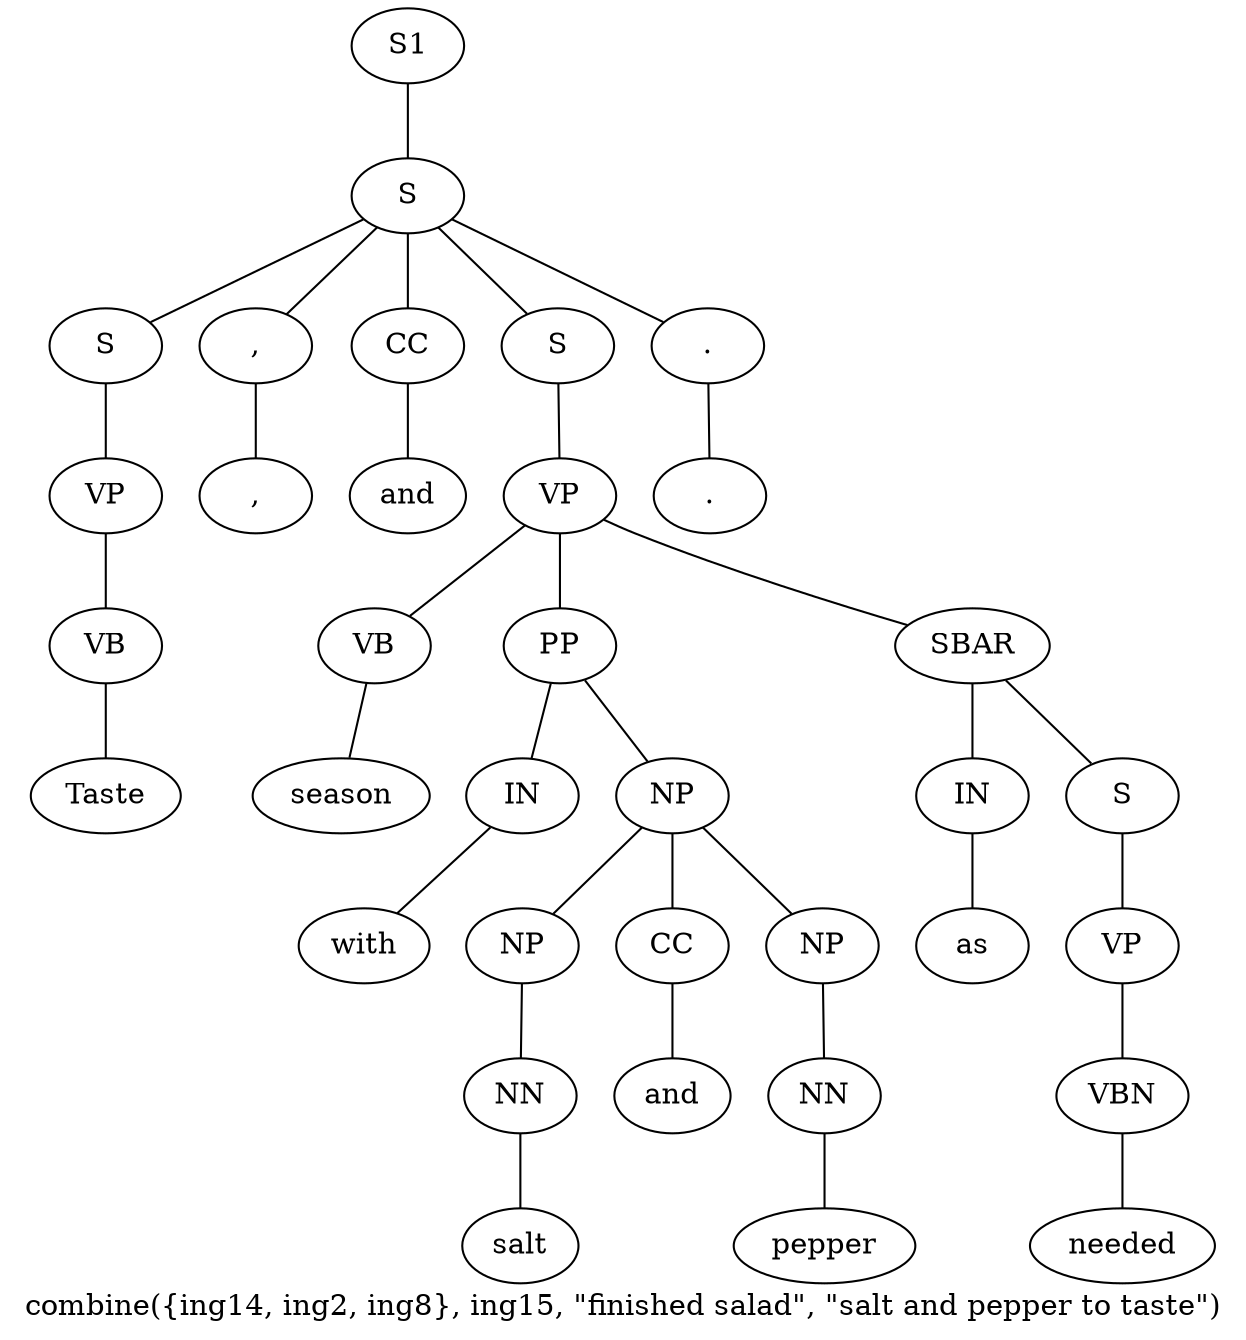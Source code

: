 graph SyntaxGraph {
	label = "combine({ing14, ing2, ing8}, ing15, \"finished salad\", \"salt and pepper to taste\")";
	Node0 [label="S1"];
	Node1 [label="S"];
	Node2 [label="S"];
	Node3 [label="VP"];
	Node4 [label="VB"];
	Node5 [label="Taste"];
	Node6 [label=","];
	Node7 [label=","];
	Node8 [label="CC"];
	Node9 [label="and"];
	Node10 [label="S"];
	Node11 [label="VP"];
	Node12 [label="VB"];
	Node13 [label="season"];
	Node14 [label="PP"];
	Node15 [label="IN"];
	Node16 [label="with"];
	Node17 [label="NP"];
	Node18 [label="NP"];
	Node19 [label="NN"];
	Node20 [label="salt"];
	Node21 [label="CC"];
	Node22 [label="and"];
	Node23 [label="NP"];
	Node24 [label="NN"];
	Node25 [label="pepper"];
	Node26 [label="SBAR"];
	Node27 [label="IN"];
	Node28 [label="as"];
	Node29 [label="S"];
	Node30 [label="VP"];
	Node31 [label="VBN"];
	Node32 [label="needed"];
	Node33 [label="."];
	Node34 [label="."];

	Node0 -- Node1;
	Node1 -- Node2;
	Node1 -- Node6;
	Node1 -- Node8;
	Node1 -- Node10;
	Node1 -- Node33;
	Node2 -- Node3;
	Node3 -- Node4;
	Node4 -- Node5;
	Node6 -- Node7;
	Node8 -- Node9;
	Node10 -- Node11;
	Node11 -- Node12;
	Node11 -- Node14;
	Node11 -- Node26;
	Node12 -- Node13;
	Node14 -- Node15;
	Node14 -- Node17;
	Node15 -- Node16;
	Node17 -- Node18;
	Node17 -- Node21;
	Node17 -- Node23;
	Node18 -- Node19;
	Node19 -- Node20;
	Node21 -- Node22;
	Node23 -- Node24;
	Node24 -- Node25;
	Node26 -- Node27;
	Node26 -- Node29;
	Node27 -- Node28;
	Node29 -- Node30;
	Node30 -- Node31;
	Node31 -- Node32;
	Node33 -- Node34;
}